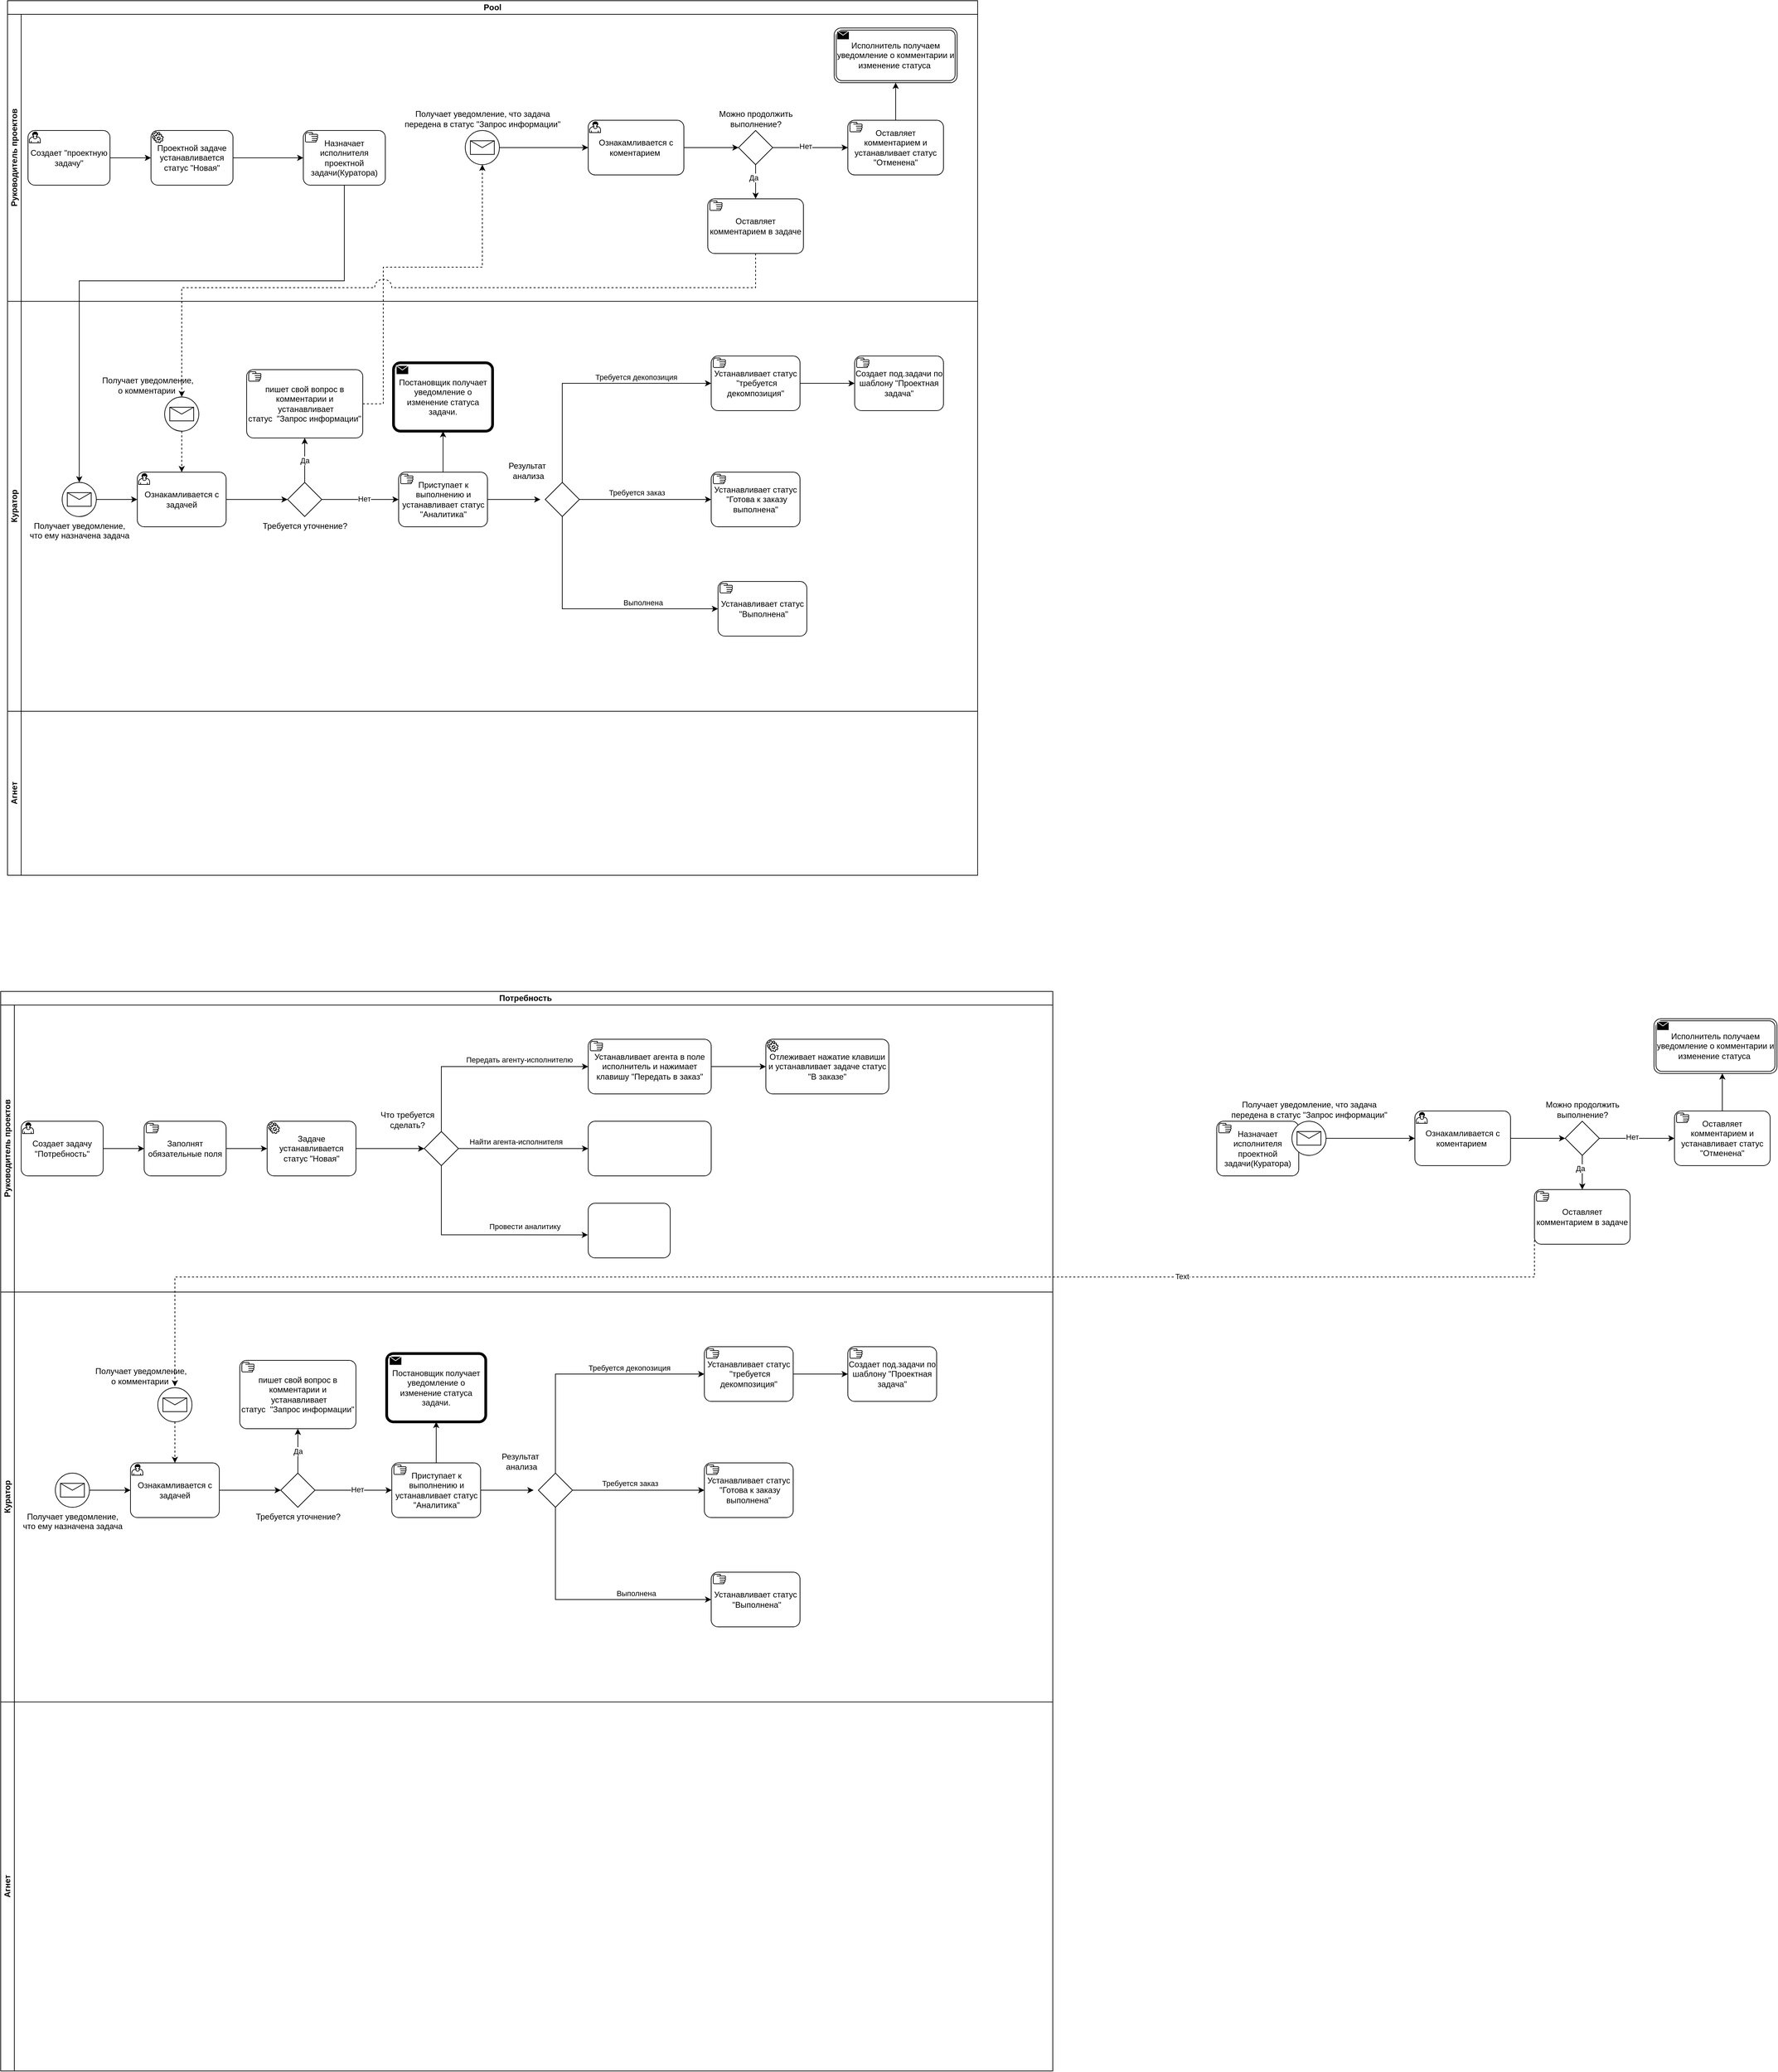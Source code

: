 <mxfile version="22.1.11" type="github">
  <diagram name="Страница — 1" id="Ht7iqdWoheNBvx0QvMiG">
    <mxGraphModel dx="2037" dy="874" grid="1" gridSize="10" guides="1" tooltips="1" connect="1" arrows="1" fold="1" page="1" pageScale="1" pageWidth="827" pageHeight="1169" math="0" shadow="0">
      <root>
        <mxCell id="0" />
        <mxCell id="1" parent="0" />
        <mxCell id="ueoMJOof5Bcx-Jk8zz3H-16" value="Pool" style="swimlane;html=1;childLayout=stackLayout;resizeParent=1;resizeParentMax=0;horizontal=1;startSize=20;horizontalStack=0;whiteSpace=wrap;" parent="1" vertex="1">
          <mxGeometry x="40" y="310" width="1420" height="1280" as="geometry" />
        </mxCell>
        <mxCell id="ueoMJOof5Bcx-Jk8zz3H-17" value="Руководитель проектов" style="swimlane;html=1;startSize=20;horizontal=0;" parent="ueoMJOof5Bcx-Jk8zz3H-16" vertex="1">
          <mxGeometry y="20" width="1420" height="420" as="geometry" />
        </mxCell>
        <mxCell id="ueoMJOof5Bcx-Jk8zz3H-21" value="Создает &quot;проектную задачу&quot;" style="points=[[0.25,0,0],[0.5,0,0],[0.75,0,0],[1,0.25,0],[1,0.5,0],[1,0.75,0],[0.75,1,0],[0.5,1,0],[0.25,1,0],[0,0.75,0],[0,0.5,0],[0,0.25,0]];shape=mxgraph.bpmn.task;whiteSpace=wrap;rectStyle=rounded;size=10;html=1;container=1;expand=0;collapsible=0;taskMarker=user;bpmnShapeType=task;" parent="ueoMJOof5Bcx-Jk8zz3H-17" vertex="1">
          <mxGeometry x="30" y="170" width="120" height="80" as="geometry" />
        </mxCell>
        <mxCell id="ueoMJOof5Bcx-Jk8zz3H-23" value="Проектной задаче устанавливается статус &quot;Новая&quot;" style="points=[[0.25,0,0],[0.5,0,0],[0.75,0,0],[1,0.25,0],[1,0.5,0],[1,0.75,0],[0.75,1,0],[0.5,1,0],[0.25,1,0],[0,0.75,0],[0,0.5,0],[0,0.25,0]];shape=mxgraph.bpmn.task;whiteSpace=wrap;rectStyle=rounded;size=10;html=1;container=1;expand=0;collapsible=0;taskMarker=service;" parent="ueoMJOof5Bcx-Jk8zz3H-17" vertex="1">
          <mxGeometry x="210" y="170" width="120" height="80" as="geometry" />
        </mxCell>
        <mxCell id="ueoMJOof5Bcx-Jk8zz3H-20" value="" style="edgeStyle=orthogonalEdgeStyle;rounded=0;orthogonalLoop=1;jettySize=auto;html=1;" parent="ueoMJOof5Bcx-Jk8zz3H-17" source="ueoMJOof5Bcx-Jk8zz3H-21" target="ueoMJOof5Bcx-Jk8zz3H-23" edge="1">
          <mxGeometry relative="1" as="geometry" />
        </mxCell>
        <mxCell id="ueoMJOof5Bcx-Jk8zz3H-24" value="Назначает исполнителя проектной задачи(Куратора)" style="points=[[0.25,0,0],[0.5,0,0],[0.75,0,0],[1,0.25,0],[1,0.5,0],[1,0.75,0],[0.75,1,0],[0.5,1,0],[0.25,1,0],[0,0.75,0],[0,0.5,0],[0,0.25,0]];shape=mxgraph.bpmn.task;whiteSpace=wrap;rectStyle=rounded;size=10;html=1;container=1;expand=0;collapsible=0;taskMarker=manual;" parent="ueoMJOof5Bcx-Jk8zz3H-17" vertex="1">
          <mxGeometry x="433" y="170" width="120" height="80" as="geometry" />
        </mxCell>
        <mxCell id="ueoMJOof5Bcx-Jk8zz3H-22" value="" style="edgeStyle=orthogonalEdgeStyle;rounded=0;orthogonalLoop=1;jettySize=auto;html=1;" parent="ueoMJOof5Bcx-Jk8zz3H-17" source="ueoMJOof5Bcx-Jk8zz3H-23" target="ueoMJOof5Bcx-Jk8zz3H-24" edge="1">
          <mxGeometry relative="1" as="geometry" />
        </mxCell>
        <mxCell id="ueoMJOof5Bcx-Jk8zz3H-54" value="Получает уведомление, что задача &lt;br&gt;передена в статус &quot;Запрос информации&quot;" style="points=[[0.145,0.145,0],[0.5,0,0],[0.855,0.145,0],[1,0.5,0],[0.855,0.855,0],[0.5,1,0],[0.145,0.855,0],[0,0.5,0]];shape=mxgraph.bpmn.event;html=1;verticalLabelPosition=top;labelBackgroundColor=#ffffff;verticalAlign=bottom;align=center;perimeter=ellipsePerimeter;outlineConnect=0;aspect=fixed;outline=standard;symbol=message;labelPosition=center;" parent="ueoMJOof5Bcx-Jk8zz3H-17" vertex="1">
          <mxGeometry x="670" y="170" width="50" height="50" as="geometry" />
        </mxCell>
        <mxCell id="ueoMJOof5Bcx-Jk8zz3H-60" style="edgeStyle=orthogonalEdgeStyle;rounded=0;orthogonalLoop=1;jettySize=auto;html=1;" parent="ueoMJOof5Bcx-Jk8zz3H-17" source="ueoMJOof5Bcx-Jk8zz3H-57" target="ueoMJOof5Bcx-Jk8zz3H-59" edge="1">
          <mxGeometry relative="1" as="geometry" />
        </mxCell>
        <mxCell id="ueoMJOof5Bcx-Jk8zz3H-57" value="Ознакамливается с коментарием&amp;nbsp;" style="points=[[0.25,0,0],[0.5,0,0],[0.75,0,0],[1,0.25,0],[1,0.5,0],[1,0.75,0],[0.75,1,0],[0.5,1,0],[0.25,1,0],[0,0.75,0],[0,0.5,0],[0,0.25,0]];shape=mxgraph.bpmn.task;whiteSpace=wrap;rectStyle=rounded;size=10;html=1;container=1;expand=0;collapsible=0;taskMarker=user;" parent="ueoMJOof5Bcx-Jk8zz3H-17" vertex="1">
          <mxGeometry x="850" y="155" width="140" height="80" as="geometry" />
        </mxCell>
        <mxCell id="ueoMJOof5Bcx-Jk8zz3H-58" style="edgeStyle=orthogonalEdgeStyle;rounded=0;orthogonalLoop=1;jettySize=auto;html=1;entryX=0;entryY=0.5;entryDx=0;entryDy=0;entryPerimeter=0;" parent="ueoMJOof5Bcx-Jk8zz3H-17" source="ueoMJOof5Bcx-Jk8zz3H-54" target="ueoMJOof5Bcx-Jk8zz3H-57" edge="1">
          <mxGeometry relative="1" as="geometry" />
        </mxCell>
        <mxCell id="ueoMJOof5Bcx-Jk8zz3H-59" value="Можно продолжить&lt;br&gt;выполнение?" style="points=[[0.25,0.25,0],[0.5,0,0],[0.75,0.25,0],[1,0.5,0],[0.75,0.75,0],[0.5,1,0],[0.25,0.75,0],[0,0.5,0]];shape=mxgraph.bpmn.gateway2;html=1;verticalLabelPosition=top;labelBackgroundColor=#ffffff;verticalAlign=bottom;align=center;perimeter=rhombusPerimeter;outlineConnect=0;outline=none;symbol=none;labelPosition=center;" parent="ueoMJOof5Bcx-Jk8zz3H-17" vertex="1">
          <mxGeometry x="1070" y="170" width="50" height="50" as="geometry" />
        </mxCell>
        <mxCell id="ueoMJOof5Bcx-Jk8zz3H-65" value="" style="edgeStyle=orthogonalEdgeStyle;rounded=0;orthogonalLoop=1;jettySize=auto;html=1;" parent="ueoMJOof5Bcx-Jk8zz3H-17" source="ueoMJOof5Bcx-Jk8zz3H-61" target="ueoMJOof5Bcx-Jk8zz3H-64" edge="1">
          <mxGeometry relative="1" as="geometry" />
        </mxCell>
        <mxCell id="ueoMJOof5Bcx-Jk8zz3H-61" value="Оставляет комментарием и устанавливает статус &quot;Отменена&quot;" style="points=[[0.25,0,0],[0.5,0,0],[0.75,0,0],[1,0.25,0],[1,0.5,0],[1,0.75,0],[0.75,1,0],[0.5,1,0],[0.25,1,0],[0,0.75,0],[0,0.5,0],[0,0.25,0]];shape=mxgraph.bpmn.task;whiteSpace=wrap;rectStyle=rounded;size=10;html=1;container=1;expand=0;collapsible=0;taskMarker=manual;" parent="ueoMJOof5Bcx-Jk8zz3H-17" vertex="1">
          <mxGeometry x="1230" y="155" width="140" height="80" as="geometry" />
        </mxCell>
        <mxCell id="ueoMJOof5Bcx-Jk8zz3H-62" style="edgeStyle=orthogonalEdgeStyle;rounded=0;orthogonalLoop=1;jettySize=auto;html=1;entryX=0;entryY=0.5;entryDx=0;entryDy=0;entryPerimeter=0;" parent="ueoMJOof5Bcx-Jk8zz3H-17" source="ueoMJOof5Bcx-Jk8zz3H-59" target="ueoMJOof5Bcx-Jk8zz3H-61" edge="1">
          <mxGeometry relative="1" as="geometry" />
        </mxCell>
        <mxCell id="ueoMJOof5Bcx-Jk8zz3H-63" value="Нет" style="edgeLabel;html=1;align=center;verticalAlign=middle;resizable=0;points=[];" parent="ueoMJOof5Bcx-Jk8zz3H-62" vertex="1" connectable="0">
          <mxGeometry x="-0.133" y="2" relative="1" as="geometry">
            <mxPoint as="offset" />
          </mxGeometry>
        </mxCell>
        <mxCell id="ueoMJOof5Bcx-Jk8zz3H-64" value="Исполнитель получаем уведомление о комментарии и изменение статуса&amp;nbsp;" style="points=[[0.25,0,0],[0.5,0,0],[0.75,0,0],[1,0.25,0],[1,0.5,0],[1,0.75,0],[0.75,1,0],[0.5,1,0],[0.25,1,0],[0,0.75,0],[0,0.5,0],[0,0.25,0]];shape=mxgraph.bpmn.task;whiteSpace=wrap;rectStyle=rounded;size=10;html=1;container=1;expand=0;collapsible=0;taskMarker=send;bpmnShapeType=transaction;" parent="ueoMJOof5Bcx-Jk8zz3H-17" vertex="1">
          <mxGeometry x="1210" y="20" width="180" height="80" as="geometry" />
        </mxCell>
        <mxCell id="ueoMJOof5Bcx-Jk8zz3H-66" value="Оставляет комментарием в задаче" style="points=[[0.25,0,0],[0.5,0,0],[0.75,0,0],[1,0.25,0],[1,0.5,0],[1,0.75,0],[0.75,1,0],[0.5,1,0],[0.25,1,0],[0,0.75,0],[0,0.5,0],[0,0.25,0]];shape=mxgraph.bpmn.task;whiteSpace=wrap;rectStyle=rounded;size=10;html=1;container=1;expand=0;collapsible=0;taskMarker=manual;" parent="ueoMJOof5Bcx-Jk8zz3H-17" vertex="1">
          <mxGeometry x="1025" y="270" width="140" height="80" as="geometry" />
        </mxCell>
        <mxCell id="ueoMJOof5Bcx-Jk8zz3H-67" style="edgeStyle=orthogonalEdgeStyle;rounded=0;orthogonalLoop=1;jettySize=auto;html=1;entryX=0.5;entryY=0;entryDx=0;entryDy=0;entryPerimeter=0;" parent="ueoMJOof5Bcx-Jk8zz3H-17" source="ueoMJOof5Bcx-Jk8zz3H-59" target="ueoMJOof5Bcx-Jk8zz3H-66" edge="1">
          <mxGeometry relative="1" as="geometry" />
        </mxCell>
        <mxCell id="ueoMJOof5Bcx-Jk8zz3H-73" value="Да" style="edgeLabel;html=1;align=center;verticalAlign=middle;resizable=0;points=[];" parent="ueoMJOof5Bcx-Jk8zz3H-67" vertex="1" connectable="0">
          <mxGeometry x="-0.24" y="-3" relative="1" as="geometry">
            <mxPoint as="offset" />
          </mxGeometry>
        </mxCell>
        <mxCell id="ueoMJOof5Bcx-Jk8zz3H-18" value="Куратор" style="swimlane;html=1;startSize=20;horizontal=0;" parent="ueoMJOof5Bcx-Jk8zz3H-16" vertex="1">
          <mxGeometry y="440" width="1420" height="600" as="geometry" />
        </mxCell>
        <mxCell id="ueoMJOof5Bcx-Jk8zz3H-29" value="Ознакамливается с задачей" style="points=[[0.25,0,0],[0.5,0,0],[0.75,0,0],[1,0.25,0],[1,0.5,0],[1,0.75,0],[0.75,1,0],[0.5,1,0],[0.25,1,0],[0,0.75,0],[0,0.5,0],[0,0.25,0]];shape=mxgraph.bpmn.task;whiteSpace=wrap;rectStyle=rounded;size=10;html=1;container=1;expand=0;collapsible=0;taskMarker=user;" parent="ueoMJOof5Bcx-Jk8zz3H-18" vertex="1">
          <mxGeometry x="190" y="250" width="130" height="80" as="geometry" />
        </mxCell>
        <mxCell id="ueoMJOof5Bcx-Jk8zz3H-34" value="Постановщик получает уведомление о изменение статуса задачи." style="points=[[0.25,0,0],[0.5,0,0],[0.75,0,0],[1,0.25,0],[1,0.5,0],[1,0.75,0],[0.75,1,0],[0.5,1,0],[0.25,1,0],[0,0.75,0],[0,0.5,0],[0,0.25,0]];shape=mxgraph.bpmn.task;whiteSpace=wrap;rectStyle=rounded;size=10;html=1;container=1;expand=0;collapsible=0;taskMarker=send;bpmnShapeType=call;" parent="ueoMJOof5Bcx-Jk8zz3H-18" vertex="1">
          <mxGeometry x="565" y="90" width="145" height="100" as="geometry" />
        </mxCell>
        <UserObject label="Требуется уточнение?" tooltip="ыфваф" id="ueoMJOof5Bcx-Jk8zz3H-36">
          <mxCell style="points=[[0.25,0.25,0],[0.5,0,0],[0.75,0.25,0],[1,0.5,0],[0.75,0.75,0],[0.5,1,0],[0.25,0.75,0],[0,0.5,0]];shape=mxgraph.bpmn.gateway2;html=1;verticalLabelPosition=bottom;labelBackgroundColor=#ffffff;verticalAlign=top;align=center;perimeter=rhombusPerimeter;outlineConnect=0;outline=none;symbol=none;noLabel=0;direction=east;shadow=0;backgroundOutline=1;metaEdit=0;editable=1;movable=1;resizable=1;rotatable=1;deletable=1;locked=0;connectable=1;overflow=visible;portConstraint=south;portConstraintRotation=0;labelPosition=center;" parent="ueoMJOof5Bcx-Jk8zz3H-18" vertex="1">
            <mxGeometry x="410" y="265" width="50" height="50" as="geometry" />
          </mxCell>
        </UserObject>
        <mxCell id="ueoMJOof5Bcx-Jk8zz3H-39" value="пишет свой вопрос в комментарии и &amp;nbsp;устанавливает&lt;br&gt;статус &amp;nbsp;&quot;Запрос информации&quot;" style="points=[[0.25,0,0],[0.5,0,0],[0.75,0,0],[1,0.25,0],[1,0.5,0],[1,0.75,0],[0.75,1,0],[0.5,1,0],[0.25,1,0],[0,0.75,0],[0,0.5,0],[0,0.25,0]];shape=mxgraph.bpmn.task;whiteSpace=wrap;rectStyle=rounded;size=10;html=1;container=1;expand=0;collapsible=0;taskMarker=manual;" parent="ueoMJOof5Bcx-Jk8zz3H-18" vertex="1">
          <mxGeometry x="350" y="100" width="170" height="100" as="geometry" />
        </mxCell>
        <mxCell id="ueoMJOof5Bcx-Jk8zz3H-42" value="Да" style="edgeStyle=orthogonalEdgeStyle;rounded=0;orthogonalLoop=1;jettySize=auto;html=1;exitX=0.5;exitY=0;exitDx=0;exitDy=0;exitPerimeter=0;entryX=0.5;entryY=1;entryDx=0;entryDy=0;entryPerimeter=0;" parent="ueoMJOof5Bcx-Jk8zz3H-18" source="ueoMJOof5Bcx-Jk8zz3H-36" target="ueoMJOof5Bcx-Jk8zz3H-39" edge="1">
          <mxGeometry relative="1" as="geometry" />
        </mxCell>
        <mxCell id="7IDKw4JeVB-PweRURtg8-5" style="edgeStyle=orthogonalEdgeStyle;rounded=0;orthogonalLoop=1;jettySize=auto;html=1;exitX=1;exitY=0.5;exitDx=0;exitDy=0;exitPerimeter=0;" parent="ueoMJOof5Bcx-Jk8zz3H-18" source="ueoMJOof5Bcx-Jk8zz3H-44" edge="1">
          <mxGeometry relative="1" as="geometry">
            <mxPoint x="780" y="290" as="targetPoint" />
          </mxGeometry>
        </mxCell>
        <mxCell id="ueoMJOof5Bcx-Jk8zz3H-44" value="Приступает к выполнению и устанавливает статус &quot;Аналитика&quot;" style="points=[[0.25,0,0],[0.5,0,0],[0.75,0,0],[1,0.25,0],[1,0.5,0],[1,0.75,0],[0.75,1,0],[0.5,1,0],[0.25,1,0],[0,0.75,0],[0,0.5,0],[0,0.25,0]];shape=mxgraph.bpmn.task;whiteSpace=wrap;rectStyle=rounded;size=10;html=1;container=1;expand=0;collapsible=0;taskMarker=manual;" parent="ueoMJOof5Bcx-Jk8zz3H-18" vertex="1">
          <mxGeometry x="572.5" y="250" width="130" height="80" as="geometry" />
        </mxCell>
        <mxCell id="ueoMJOof5Bcx-Jk8zz3H-45" style="edgeStyle=orthogonalEdgeStyle;rounded=0;orthogonalLoop=1;jettySize=auto;html=1;exitX=1;exitY=0.5;exitDx=0;exitDy=0;exitPerimeter=0;entryX=0;entryY=0.5;entryDx=0;entryDy=0;entryPerimeter=0;" parent="ueoMJOof5Bcx-Jk8zz3H-18" source="ueoMJOof5Bcx-Jk8zz3H-36" target="ueoMJOof5Bcx-Jk8zz3H-44" edge="1">
          <mxGeometry relative="1" as="geometry" />
        </mxCell>
        <mxCell id="ueoMJOof5Bcx-Jk8zz3H-46" value="Нет" style="edgeLabel;html=1;align=center;verticalAlign=middle;resizable=0;points=[];" parent="ueoMJOof5Bcx-Jk8zz3H-45" vertex="1" connectable="0">
          <mxGeometry x="0.089" y="1" relative="1" as="geometry">
            <mxPoint as="offset" />
          </mxGeometry>
        </mxCell>
        <mxCell id="ueoMJOof5Bcx-Jk8zz3H-50" style="edgeStyle=orthogonalEdgeStyle;rounded=0;orthogonalLoop=1;jettySize=auto;html=1;" parent="ueoMJOof5Bcx-Jk8zz3H-18" source="ueoMJOof5Bcx-Jk8zz3H-47" target="ueoMJOof5Bcx-Jk8zz3H-29" edge="1">
          <mxGeometry relative="1" as="geometry" />
        </mxCell>
        <mxCell id="ueoMJOof5Bcx-Jk8zz3H-47" value="Получает уведомление, &lt;br&gt;что ему назначена задача" style="points=[[0.145,0.145,0],[0.5,0,0],[0.855,0.145,0],[1,0.5,0],[0.855,0.855,0],[0.5,1,0],[0.145,0.855,0],[0,0.5,0]];shape=mxgraph.bpmn.event;html=1;verticalLabelPosition=bottom;labelBackgroundColor=#ffffff;verticalAlign=top;align=center;perimeter=ellipsePerimeter;outlineConnect=0;aspect=fixed;outline=standard;symbol=message;" parent="ueoMJOof5Bcx-Jk8zz3H-18" vertex="1">
          <mxGeometry x="80" y="265" width="50" height="50" as="geometry" />
        </mxCell>
        <mxCell id="ueoMJOof5Bcx-Jk8zz3H-52" style="edgeStyle=orthogonalEdgeStyle;rounded=0;orthogonalLoop=1;jettySize=auto;html=1;exitX=0.5;exitY=0;exitDx=0;exitDy=0;exitPerimeter=0;entryX=0.5;entryY=1;entryDx=0;entryDy=0;entryPerimeter=0;" parent="ueoMJOof5Bcx-Jk8zz3H-18" source="ueoMJOof5Bcx-Jk8zz3H-44" target="ueoMJOof5Bcx-Jk8zz3H-34" edge="1">
          <mxGeometry relative="1" as="geometry" />
        </mxCell>
        <mxCell id="7IDKw4JeVB-PweRURtg8-1" style="edgeStyle=orthogonalEdgeStyle;rounded=0;orthogonalLoop=1;jettySize=auto;html=1;dashed=1;" parent="ueoMJOof5Bcx-Jk8zz3H-18" source="ueoMJOof5Bcx-Jk8zz3H-68" target="ueoMJOof5Bcx-Jk8zz3H-29" edge="1">
          <mxGeometry relative="1" as="geometry" />
        </mxCell>
        <mxCell id="ueoMJOof5Bcx-Jk8zz3H-68" value="Получает уведомление, &lt;br&gt;о комментарии&amp;nbsp;" style="points=[[0.145,0.145,0],[0.5,0,0],[0.855,0.145,0],[1,0.5,0],[0.855,0.855,0],[0.5,1,0],[0.145,0.855,0],[0,0.5,0]];shape=mxgraph.bpmn.event;html=1;verticalLabelPosition=top;labelBackgroundColor=#ffffff;verticalAlign=bottom;align=center;perimeter=ellipsePerimeter;outlineConnect=0;aspect=fixed;outline=standard;symbol=message;labelPosition=left;" parent="ueoMJOof5Bcx-Jk8zz3H-18" vertex="1">
          <mxGeometry x="230" y="140" width="50" height="50" as="geometry" />
        </mxCell>
        <mxCell id="7IDKw4JeVB-PweRURtg8-4" style="edgeStyle=orthogonalEdgeStyle;rounded=0;orthogonalLoop=1;jettySize=auto;html=1;exitX=1;exitY=0.5;exitDx=0;exitDy=0;exitPerimeter=0;entryX=0;entryY=0.5;entryDx=0;entryDy=0;entryPerimeter=0;" parent="ueoMJOof5Bcx-Jk8zz3H-18" source="ueoMJOof5Bcx-Jk8zz3H-29" target="ueoMJOof5Bcx-Jk8zz3H-36" edge="1">
          <mxGeometry relative="1" as="geometry" />
        </mxCell>
        <mxCell id="7IDKw4JeVB-PweRURtg8-16" value="Выполнена" style="edgeStyle=orthogonalEdgeStyle;rounded=0;orthogonalLoop=1;jettySize=auto;html=1;labelPosition=center;verticalLabelPosition=top;align=center;verticalAlign=bottom;" parent="ueoMJOof5Bcx-Jk8zz3H-18" source="7IDKw4JeVB-PweRURtg8-7" target="7IDKw4JeVB-PweRURtg8-15" edge="1">
          <mxGeometry x="0.394" relative="1" as="geometry">
            <mxPoint as="offset" />
          </mxGeometry>
        </mxCell>
        <UserObject label="Результат&amp;nbsp;&lt;br&gt;анализа" tooltip="ыфваф" id="7IDKw4JeVB-PweRURtg8-7">
          <mxCell style="points=[[0.25,0.25,0],[0.5,0,0],[0.75,0.25,0],[1,0.5,0],[0.75,0.75,0],[0.5,1,0],[0.25,0.75,0],[0,0.5,0]];shape=mxgraph.bpmn.gateway2;html=1;verticalLabelPosition=top;labelBackgroundColor=#ffffff;verticalAlign=bottom;align=center;perimeter=rhombusPerimeter;outlineConnect=0;outline=none;symbol=none;noLabel=0;direction=east;shadow=0;backgroundOutline=1;metaEdit=0;editable=1;movable=1;resizable=1;rotatable=1;deletable=1;locked=0;connectable=1;overflow=visible;portConstraint=south;portConstraintRotation=0;labelPosition=left;" parent="ueoMJOof5Bcx-Jk8zz3H-18" vertex="1">
            <mxGeometry x="787" y="265" width="50" height="50" as="geometry" />
          </mxCell>
        </UserObject>
        <mxCell id="7IDKw4JeVB-PweRURtg8-18" value="" style="edgeStyle=orthogonalEdgeStyle;rounded=0;orthogonalLoop=1;jettySize=auto;html=1;" parent="ueoMJOof5Bcx-Jk8zz3H-18" source="7IDKw4JeVB-PweRURtg8-8" target="7IDKw4JeVB-PweRURtg8-17" edge="1">
          <mxGeometry relative="1" as="geometry" />
        </mxCell>
        <mxCell id="7IDKw4JeVB-PweRURtg8-8" value="Устанавливает статус &amp;nbsp;&quot;требуется декомпозиция&quot;" style="points=[[0.25,0,0],[0.5,0,0],[0.75,0,0],[1,0.25,0],[1,0.5,0],[1,0.75,0],[0.75,1,0],[0.5,1,0],[0.25,1,0],[0,0.75,0],[0,0.5,0],[0,0.25,0]];shape=mxgraph.bpmn.task;whiteSpace=wrap;rectStyle=rounded;size=10;html=1;container=1;expand=0;collapsible=0;taskMarker=manual;" parent="ueoMJOof5Bcx-Jk8zz3H-18" vertex="1">
          <mxGeometry x="1030" y="80" width="130" height="80" as="geometry" />
        </mxCell>
        <mxCell id="7IDKw4JeVB-PweRURtg8-10" style="edgeStyle=orthogonalEdgeStyle;rounded=0;orthogonalLoop=1;jettySize=auto;html=1;exitX=0.5;exitY=0;exitDx=0;exitDy=0;exitPerimeter=0;entryX=0;entryY=0.5;entryDx=0;entryDy=0;entryPerimeter=0;" parent="ueoMJOof5Bcx-Jk8zz3H-18" source="7IDKw4JeVB-PweRURtg8-7" target="7IDKw4JeVB-PweRURtg8-8" edge="1">
          <mxGeometry relative="1" as="geometry" />
        </mxCell>
        <mxCell id="7IDKw4JeVB-PweRURtg8-11" value="Требуется декопозиция" style="edgeLabel;html=1;align=center;verticalAlign=middle;resizable=0;points=[];" parent="7IDKw4JeVB-PweRURtg8-10" vertex="1" connectable="0">
          <mxGeometry x="-0.368" y="-1" relative="1" as="geometry">
            <mxPoint x="107" y="-40" as="offset" />
          </mxGeometry>
        </mxCell>
        <mxCell id="7IDKw4JeVB-PweRURtg8-12" value="Устанавливает статус &amp;nbsp;&quot;Готова к заказу выполнена&quot;" style="points=[[0.25,0,0],[0.5,0,0],[0.75,0,0],[1,0.25,0],[1,0.5,0],[1,0.75,0],[0.75,1,0],[0.5,1,0],[0.25,1,0],[0,0.75,0],[0,0.5,0],[0,0.25,0]];shape=mxgraph.bpmn.task;whiteSpace=wrap;rectStyle=rounded;size=10;html=1;container=1;expand=0;collapsible=0;taskMarker=manual;" parent="ueoMJOof5Bcx-Jk8zz3H-18" vertex="1">
          <mxGeometry x="1030" y="250" width="130" height="80" as="geometry" />
        </mxCell>
        <mxCell id="7IDKw4JeVB-PweRURtg8-13" style="edgeStyle=orthogonalEdgeStyle;rounded=0;orthogonalLoop=1;jettySize=auto;html=1;exitX=1;exitY=0.5;exitDx=0;exitDy=0;exitPerimeter=0;entryX=0;entryY=0.5;entryDx=0;entryDy=0;entryPerimeter=0;labelPosition=center;verticalLabelPosition=top;align=center;verticalAlign=bottom;" parent="ueoMJOof5Bcx-Jk8zz3H-18" source="7IDKw4JeVB-PweRURtg8-7" target="7IDKw4JeVB-PweRURtg8-12" edge="1">
          <mxGeometry relative="1" as="geometry" />
        </mxCell>
        <mxCell id="7IDKw4JeVB-PweRURtg8-14" value="Требуется заказ" style="edgeLabel;html=1;align=center;verticalAlign=middle;resizable=0;points=[];" parent="7IDKw4JeVB-PweRURtg8-13" vertex="1" connectable="0">
          <mxGeometry x="0.174" y="4" relative="1" as="geometry">
            <mxPoint x="-30" y="-6" as="offset" />
          </mxGeometry>
        </mxCell>
        <mxCell id="7IDKw4JeVB-PweRURtg8-15" value="Устанавливает статус &amp;nbsp;&quot;Выполнена&quot;" style="points=[[0.25,0,0],[0.5,0,0],[0.75,0,0],[1,0.25,0],[1,0.5,0],[1,0.75,0],[0.75,1,0],[0.5,1,0],[0.25,1,0],[0,0.75,0],[0,0.5,0],[0,0.25,0]];shape=mxgraph.bpmn.task;whiteSpace=wrap;rectStyle=rounded;size=10;html=1;container=1;expand=0;collapsible=0;taskMarker=manual;" parent="ueoMJOof5Bcx-Jk8zz3H-18" vertex="1">
          <mxGeometry x="1040" y="410" width="130" height="80" as="geometry" />
        </mxCell>
        <mxCell id="7IDKw4JeVB-PweRURtg8-17" value="Создает под.задачи по шаблону &quot;Проектная задача&quot;" style="points=[[0.25,0,0],[0.5,0,0],[0.75,0,0],[1,0.25,0],[1,0.5,0],[1,0.75,0],[0.75,1,0],[0.5,1,0],[0.25,1,0],[0,0.75,0],[0,0.5,0],[0,0.25,0]];shape=mxgraph.bpmn.task;whiteSpace=wrap;rectStyle=rounded;size=10;html=1;container=1;expand=0;collapsible=0;taskMarker=manual;" parent="ueoMJOof5Bcx-Jk8zz3H-18" vertex="1">
          <mxGeometry x="1240" y="80" width="130" height="80" as="geometry" />
        </mxCell>
        <mxCell id="ueoMJOof5Bcx-Jk8zz3H-19" value="Агнет" style="swimlane;html=1;startSize=20;horizontal=0;" parent="ueoMJOof5Bcx-Jk8zz3H-16" vertex="1">
          <mxGeometry y="1040" width="1420" height="240" as="geometry" />
        </mxCell>
        <mxCell id="ueoMJOof5Bcx-Jk8zz3H-49" value="" style="edgeStyle=orthogonalEdgeStyle;rounded=0;orthogonalLoop=1;jettySize=auto;html=1;exitX=0.5;exitY=1;exitDx=0;exitDy=0;exitPerimeter=0;entryX=0.5;entryY=0;entryDx=0;entryDy=0;entryPerimeter=0;" parent="ueoMJOof5Bcx-Jk8zz3H-16" source="ueoMJOof5Bcx-Jk8zz3H-24" target="ueoMJOof5Bcx-Jk8zz3H-47" edge="1">
          <mxGeometry x="0.001" relative="1" as="geometry">
            <Array as="points">
              <mxPoint x="493" y="410" />
              <mxPoint x="105" y="410" />
            </Array>
            <mxPoint as="offset" />
          </mxGeometry>
        </mxCell>
        <mxCell id="ueoMJOof5Bcx-Jk8zz3H-56" style="edgeStyle=orthogonalEdgeStyle;rounded=0;orthogonalLoop=1;jettySize=auto;html=1;dashed=1;" parent="ueoMJOof5Bcx-Jk8zz3H-16" source="ueoMJOof5Bcx-Jk8zz3H-39" target="ueoMJOof5Bcx-Jk8zz3H-54" edge="1">
          <mxGeometry relative="1" as="geometry">
            <Array as="points">
              <mxPoint x="550" y="590" />
              <mxPoint x="550" y="390" />
              <mxPoint x="695" y="390" />
            </Array>
          </mxGeometry>
        </mxCell>
        <mxCell id="ueoMJOof5Bcx-Jk8zz3H-72" style="edgeStyle=orthogonalEdgeStyle;rounded=0;orthogonalLoop=1;jettySize=auto;html=1;dashed=1;entryX=0.5;entryY=0;entryDx=0;entryDy=0;entryPerimeter=0;strokeColor=default;jumpStyle=arc;jumpSize=25;" parent="ueoMJOof5Bcx-Jk8zz3H-16" source="ueoMJOof5Bcx-Jk8zz3H-66" target="ueoMJOof5Bcx-Jk8zz3H-68" edge="1">
          <mxGeometry relative="1" as="geometry">
            <Array as="points">
              <mxPoint x="1095" y="420" />
              <mxPoint x="255" y="420" />
            </Array>
          </mxGeometry>
        </mxCell>
        <mxCell id="AAGsX3iDof7IOjWY8e9R-1" value="Потребность&amp;nbsp;" style="swimlane;html=1;childLayout=stackLayout;resizeParent=1;resizeParentMax=0;horizontal=1;startSize=20;horizontalStack=0;whiteSpace=wrap;" vertex="1" parent="1">
          <mxGeometry x="30" y="1760" width="1540" height="1580" as="geometry" />
        </mxCell>
        <mxCell id="AAGsX3iDof7IOjWY8e9R-2" value="Руководитель проектов" style="swimlane;html=1;startSize=20;horizontal=0;" vertex="1" parent="AAGsX3iDof7IOjWY8e9R-1">
          <mxGeometry y="20" width="1540" height="420" as="geometry" />
        </mxCell>
        <mxCell id="AAGsX3iDof7IOjWY8e9R-3" value="Создает задачу &quot;Потребность&quot;" style="points=[[0.25,0,0],[0.5,0,0],[0.75,0,0],[1,0.25,0],[1,0.5,0],[1,0.75,0],[0.75,1,0],[0.5,1,0],[0.25,1,0],[0,0.75,0],[0,0.5,0],[0,0.25,0]];shape=mxgraph.bpmn.task;whiteSpace=wrap;rectStyle=rounded;size=10;html=1;container=1;expand=0;collapsible=0;taskMarker=user;bpmnShapeType=task;" vertex="1" parent="AAGsX3iDof7IOjWY8e9R-2">
          <mxGeometry x="30" y="170" width="120" height="80" as="geometry" />
        </mxCell>
        <mxCell id="AAGsX3iDof7IOjWY8e9R-4" value="Задаче устанавливается статус &quot;Новая&quot;" style="points=[[0.25,0,0],[0.5,0,0],[0.75,0,0],[1,0.25,0],[1,0.5,0],[1,0.75,0],[0.75,1,0],[0.5,1,0],[0.25,1,0],[0,0.75,0],[0,0.5,0],[0,0.25,0]];shape=mxgraph.bpmn.task;whiteSpace=wrap;rectStyle=rounded;size=10;html=1;container=1;expand=0;collapsible=0;taskMarker=service;" vertex="1" parent="AAGsX3iDof7IOjWY8e9R-2">
          <mxGeometry x="390" y="170" width="130" height="80" as="geometry" />
        </mxCell>
        <mxCell id="AAGsX3iDof7IOjWY8e9R-6" value="Назначает исполнителя проектной задачи(Куратора)" style="points=[[0.25,0,0],[0.5,0,0],[0.75,0,0],[1,0.25,0],[1,0.5,0],[1,0.75,0],[0.75,1,0],[0.5,1,0],[0.25,1,0],[0,0.75,0],[0,0.5,0],[0,0.25,0]];shape=mxgraph.bpmn.task;whiteSpace=wrap;rectStyle=rounded;size=10;html=1;container=1;expand=0;collapsible=0;taskMarker=manual;" vertex="1" parent="AAGsX3iDof7IOjWY8e9R-2">
          <mxGeometry x="1780" y="170" width="120" height="80" as="geometry" />
        </mxCell>
        <mxCell id="AAGsX3iDof7IOjWY8e9R-8" value="Получает уведомление, что задача &lt;br&gt;передена в статус &quot;Запрос информации&quot;" style="points=[[0.145,0.145,0],[0.5,0,0],[0.855,0.145,0],[1,0.5,0],[0.855,0.855,0],[0.5,1,0],[0.145,0.855,0],[0,0.5,0]];shape=mxgraph.bpmn.event;html=1;verticalLabelPosition=top;labelBackgroundColor=#ffffff;verticalAlign=bottom;align=center;perimeter=ellipsePerimeter;outlineConnect=0;aspect=fixed;outline=standard;symbol=message;labelPosition=center;" vertex="1" parent="AAGsX3iDof7IOjWY8e9R-2">
          <mxGeometry x="1890" y="170" width="50" height="50" as="geometry" />
        </mxCell>
        <mxCell id="AAGsX3iDof7IOjWY8e9R-9" style="edgeStyle=orthogonalEdgeStyle;rounded=0;orthogonalLoop=1;jettySize=auto;html=1;" edge="1" parent="AAGsX3iDof7IOjWY8e9R-2" source="AAGsX3iDof7IOjWY8e9R-10" target="AAGsX3iDof7IOjWY8e9R-12">
          <mxGeometry relative="1" as="geometry" />
        </mxCell>
        <mxCell id="AAGsX3iDof7IOjWY8e9R-10" value="Ознакамливается с коментарием&amp;nbsp;" style="points=[[0.25,0,0],[0.5,0,0],[0.75,0,0],[1,0.25,0],[1,0.5,0],[1,0.75,0],[0.75,1,0],[0.5,1,0],[0.25,1,0],[0,0.75,0],[0,0.5,0],[0,0.25,0]];shape=mxgraph.bpmn.task;whiteSpace=wrap;rectStyle=rounded;size=10;html=1;container=1;expand=0;collapsible=0;taskMarker=user;" vertex="1" parent="AAGsX3iDof7IOjWY8e9R-2">
          <mxGeometry x="2070" y="155" width="140" height="80" as="geometry" />
        </mxCell>
        <mxCell id="AAGsX3iDof7IOjWY8e9R-11" style="edgeStyle=orthogonalEdgeStyle;rounded=0;orthogonalLoop=1;jettySize=auto;html=1;entryX=0;entryY=0.5;entryDx=0;entryDy=0;entryPerimeter=0;" edge="1" parent="AAGsX3iDof7IOjWY8e9R-2" source="AAGsX3iDof7IOjWY8e9R-8" target="AAGsX3iDof7IOjWY8e9R-10">
          <mxGeometry relative="1" as="geometry" />
        </mxCell>
        <mxCell id="AAGsX3iDof7IOjWY8e9R-12" value="Можно продолжить&lt;br&gt;выполнение?" style="points=[[0.25,0.25,0],[0.5,0,0],[0.75,0.25,0],[1,0.5,0],[0.75,0.75,0],[0.5,1,0],[0.25,0.75,0],[0,0.5,0]];shape=mxgraph.bpmn.gateway2;html=1;verticalLabelPosition=top;labelBackgroundColor=#ffffff;verticalAlign=bottom;align=center;perimeter=rhombusPerimeter;outlineConnect=0;outline=none;symbol=none;labelPosition=center;" vertex="1" parent="AAGsX3iDof7IOjWY8e9R-2">
          <mxGeometry x="2290" y="170" width="50" height="50" as="geometry" />
        </mxCell>
        <mxCell id="AAGsX3iDof7IOjWY8e9R-13" value="" style="edgeStyle=orthogonalEdgeStyle;rounded=0;orthogonalLoop=1;jettySize=auto;html=1;" edge="1" parent="AAGsX3iDof7IOjWY8e9R-2">
          <mxGeometry relative="1" as="geometry">
            <mxPoint x="2520" y="155" as="sourcePoint" />
            <mxPoint x="2520" y="100" as="targetPoint" />
          </mxGeometry>
        </mxCell>
        <mxCell id="AAGsX3iDof7IOjWY8e9R-15" style="edgeStyle=orthogonalEdgeStyle;rounded=0;orthogonalLoop=1;jettySize=auto;html=1;entryX=0;entryY=0.5;entryDx=0;entryDy=0;entryPerimeter=0;" edge="1" parent="AAGsX3iDof7IOjWY8e9R-2" source="AAGsX3iDof7IOjWY8e9R-12">
          <mxGeometry relative="1" as="geometry">
            <mxPoint x="2450" y="195.0" as="targetPoint" />
          </mxGeometry>
        </mxCell>
        <mxCell id="AAGsX3iDof7IOjWY8e9R-16" value="Нет" style="edgeLabel;html=1;align=center;verticalAlign=middle;resizable=0;points=[];" vertex="1" connectable="0" parent="AAGsX3iDof7IOjWY8e9R-15">
          <mxGeometry x="-0.133" y="2" relative="1" as="geometry">
            <mxPoint as="offset" />
          </mxGeometry>
        </mxCell>
        <mxCell id="AAGsX3iDof7IOjWY8e9R-18" value="Оставляет комментарием в задаче" style="points=[[0.25,0,0],[0.5,0,0],[0.75,0,0],[1,0.25,0],[1,0.5,0],[1,0.75,0],[0.75,1,0],[0.5,1,0],[0.25,1,0],[0,0.75,0],[0,0.5,0],[0,0.25,0]];shape=mxgraph.bpmn.task;whiteSpace=wrap;rectStyle=rounded;size=10;html=1;container=1;expand=0;collapsible=0;taskMarker=manual;" vertex="1" parent="AAGsX3iDof7IOjWY8e9R-2">
          <mxGeometry x="2245" y="270" width="140" height="80" as="geometry" />
        </mxCell>
        <mxCell id="AAGsX3iDof7IOjWY8e9R-19" style="edgeStyle=orthogonalEdgeStyle;rounded=0;orthogonalLoop=1;jettySize=auto;html=1;entryX=0.5;entryY=0;entryDx=0;entryDy=0;entryPerimeter=0;" edge="1" parent="AAGsX3iDof7IOjWY8e9R-2" source="AAGsX3iDof7IOjWY8e9R-12" target="AAGsX3iDof7IOjWY8e9R-18">
          <mxGeometry relative="1" as="geometry" />
        </mxCell>
        <mxCell id="AAGsX3iDof7IOjWY8e9R-20" value="Да" style="edgeLabel;html=1;align=center;verticalAlign=middle;resizable=0;points=[];" vertex="1" connectable="0" parent="AAGsX3iDof7IOjWY8e9R-19">
          <mxGeometry x="-0.24" y="-3" relative="1" as="geometry">
            <mxPoint as="offset" />
          </mxGeometry>
        </mxCell>
        <mxCell id="AAGsX3iDof7IOjWY8e9R-52" value="Заполнят обязательные поля" style="points=[[0.25,0,0],[0.5,0,0],[0.75,0,0],[1,0.25,0],[1,0.5,0],[1,0.75,0],[0.75,1,0],[0.5,1,0],[0.25,1,0],[0,0.75,0],[0,0.5,0],[0,0.25,0]];shape=mxgraph.bpmn.task;whiteSpace=wrap;rectStyle=rounded;size=10;html=1;container=1;expand=0;collapsible=0;taskMarker=manual;bpmnShapeType=task;" vertex="1" parent="AAGsX3iDof7IOjWY8e9R-2">
          <mxGeometry x="210" y="170" width="120" height="80" as="geometry" />
        </mxCell>
        <mxCell id="AAGsX3iDof7IOjWY8e9R-53" style="edgeStyle=orthogonalEdgeStyle;rounded=0;orthogonalLoop=1;jettySize=auto;html=1;exitX=1;exitY=0.5;exitDx=0;exitDy=0;exitPerimeter=0;entryX=0;entryY=0.5;entryDx=0;entryDy=0;entryPerimeter=0;" edge="1" parent="AAGsX3iDof7IOjWY8e9R-2" source="AAGsX3iDof7IOjWY8e9R-3" target="AAGsX3iDof7IOjWY8e9R-52">
          <mxGeometry relative="1" as="geometry" />
        </mxCell>
        <mxCell id="AAGsX3iDof7IOjWY8e9R-54" style="edgeStyle=orthogonalEdgeStyle;rounded=0;orthogonalLoop=1;jettySize=auto;html=1;exitX=1;exitY=0.5;exitDx=0;exitDy=0;exitPerimeter=0;entryX=0;entryY=0.5;entryDx=0;entryDy=0;entryPerimeter=0;" edge="1" parent="AAGsX3iDof7IOjWY8e9R-2" source="AAGsX3iDof7IOjWY8e9R-52" target="AAGsX3iDof7IOjWY8e9R-4">
          <mxGeometry relative="1" as="geometry" />
        </mxCell>
        <mxCell id="AAGsX3iDof7IOjWY8e9R-70" value="Что требуется &lt;br&gt;сделать?" style="points=[[0.25,0.25,0],[0.5,0,0],[0.75,0.25,0],[1,0.5,0],[0.75,0.75,0],[0.5,1,0],[0.25,0.75,0],[0,0.5,0]];shape=mxgraph.bpmn.gateway2;html=1;verticalLabelPosition=top;labelBackgroundColor=#ffffff;verticalAlign=bottom;align=center;perimeter=rhombusPerimeter;outlineConnect=0;outline=none;symbol=none;labelPosition=left;" vertex="1" parent="AAGsX3iDof7IOjWY8e9R-2">
          <mxGeometry x="620" y="185" width="50" height="50" as="geometry" />
        </mxCell>
        <mxCell id="AAGsX3iDof7IOjWY8e9R-71" style="edgeStyle=orthogonalEdgeStyle;rounded=0;orthogonalLoop=1;jettySize=auto;html=1;entryX=0;entryY=0.5;entryDx=0;entryDy=0;entryPerimeter=0;" edge="1" parent="AAGsX3iDof7IOjWY8e9R-2" source="AAGsX3iDof7IOjWY8e9R-4" target="AAGsX3iDof7IOjWY8e9R-70">
          <mxGeometry relative="1" as="geometry" />
        </mxCell>
        <mxCell id="AAGsX3iDof7IOjWY8e9R-72" value="" style="points=[[0.25,0,0],[0.5,0,0],[0.75,0,0],[1,0.25,0],[1,0.5,0],[1,0.75,0],[0.75,1,0],[0.5,1,0],[0.25,1,0],[0,0.75,0],[0,0.5,0],[0,0.25,0]];shape=mxgraph.bpmn.task;whiteSpace=wrap;rectStyle=rounded;size=10;html=1;container=1;expand=0;collapsible=0;taskMarker=abstract;" vertex="1" parent="AAGsX3iDof7IOjWY8e9R-2">
          <mxGeometry x="860" y="290" width="120" height="80" as="geometry" />
        </mxCell>
        <mxCell id="AAGsX3iDof7IOjWY8e9R-73" style="edgeStyle=orthogonalEdgeStyle;rounded=0;orthogonalLoop=1;jettySize=auto;html=1;exitX=0.5;exitY=1;exitDx=0;exitDy=0;exitPerimeter=0;entryX=-0.004;entryY=0.579;entryDx=0;entryDy=0;entryPerimeter=0;" edge="1" parent="AAGsX3iDof7IOjWY8e9R-2" source="AAGsX3iDof7IOjWY8e9R-70" target="AAGsX3iDof7IOjWY8e9R-72">
          <mxGeometry relative="1" as="geometry">
            <mxPoint x="790" y="340" as="targetPoint" />
          </mxGeometry>
        </mxCell>
        <mxCell id="AAGsX3iDof7IOjWY8e9R-74" value="Провести аналитику" style="edgeLabel;html=1;align=center;verticalAlign=bottom;resizable=0;points=[];labelPosition=center;verticalLabelPosition=top;" vertex="1" connectable="0" parent="AAGsX3iDof7IOjWY8e9R-73">
          <mxGeometry x="0.38" y="-3" relative="1" as="geometry">
            <mxPoint x="5" y="-7" as="offset" />
          </mxGeometry>
        </mxCell>
        <mxCell id="AAGsX3iDof7IOjWY8e9R-75" value="" style="points=[[0.25,0,0],[0.5,0,0],[0.75,0,0],[1,0.25,0],[1,0.5,0],[1,0.75,0],[0.75,1,0],[0.5,1,0],[0.25,1,0],[0,0.75,0],[0,0.5,0],[0,0.25,0]];shape=mxgraph.bpmn.task;whiteSpace=wrap;rectStyle=rounded;size=10;html=1;container=1;expand=0;collapsible=0;taskMarker=abstract;" vertex="1" parent="AAGsX3iDof7IOjWY8e9R-2">
          <mxGeometry x="860" y="170" width="180" height="80" as="geometry" />
        </mxCell>
        <mxCell id="AAGsX3iDof7IOjWY8e9R-76" style="edgeStyle=orthogonalEdgeStyle;rounded=0;orthogonalLoop=1;jettySize=auto;html=1;entryX=0;entryY=0.5;entryDx=0;entryDy=0;entryPerimeter=0;" edge="1" parent="AAGsX3iDof7IOjWY8e9R-2" source="AAGsX3iDof7IOjWY8e9R-70" target="AAGsX3iDof7IOjWY8e9R-75">
          <mxGeometry relative="1" as="geometry" />
        </mxCell>
        <mxCell id="AAGsX3iDof7IOjWY8e9R-77" value="Найти агента-исполнителя" style="edgeLabel;html=1;align=center;verticalAlign=middle;resizable=0;points=[];" vertex="1" connectable="0" parent="AAGsX3iDof7IOjWY8e9R-76">
          <mxGeometry x="-0.09" y="5" relative="1" as="geometry">
            <mxPoint x="-3" y="-5" as="offset" />
          </mxGeometry>
        </mxCell>
        <mxCell id="AAGsX3iDof7IOjWY8e9R-83" value="" style="edgeStyle=orthogonalEdgeStyle;rounded=0;orthogonalLoop=1;jettySize=auto;html=1;" edge="1" parent="AAGsX3iDof7IOjWY8e9R-2" source="AAGsX3iDof7IOjWY8e9R-78" target="AAGsX3iDof7IOjWY8e9R-82">
          <mxGeometry relative="1" as="geometry" />
        </mxCell>
        <mxCell id="AAGsX3iDof7IOjWY8e9R-78" value="Устанавливает агента в поле исполнитель и нажимает клавишу &quot;Передать в заказ&quot;" style="points=[[0.25,0,0],[0.5,0,0],[0.75,0,0],[1,0.25,0],[1,0.5,0],[1,0.75,0],[0.75,1,0],[0.5,1,0],[0.25,1,0],[0,0.75,0],[0,0.5,0],[0,0.25,0]];shape=mxgraph.bpmn.task;whiteSpace=wrap;rectStyle=rounded;size=10;html=1;container=1;expand=0;collapsible=0;taskMarker=manual;" vertex="1" parent="AAGsX3iDof7IOjWY8e9R-2">
          <mxGeometry x="860" y="50" width="180" height="80" as="geometry" />
        </mxCell>
        <mxCell id="AAGsX3iDof7IOjWY8e9R-79" style="edgeStyle=orthogonalEdgeStyle;rounded=0;orthogonalLoop=1;jettySize=auto;html=1;entryX=0;entryY=0.5;entryDx=0;entryDy=0;entryPerimeter=0;exitX=0.5;exitY=0;exitDx=0;exitDy=0;exitPerimeter=0;" edge="1" parent="AAGsX3iDof7IOjWY8e9R-2" source="AAGsX3iDof7IOjWY8e9R-70" target="AAGsX3iDof7IOjWY8e9R-78">
          <mxGeometry relative="1" as="geometry" />
        </mxCell>
        <mxCell id="AAGsX3iDof7IOjWY8e9R-80" value="Передать агенту-исполнителю" style="edgeLabel;html=1;align=center;verticalAlign=middle;resizable=0;points=[];" vertex="1" connectable="0" parent="AAGsX3iDof7IOjWY8e9R-79">
          <mxGeometry x="0.142" y="1" relative="1" as="geometry">
            <mxPoint x="32" y="-9" as="offset" />
          </mxGeometry>
        </mxCell>
        <mxCell id="AAGsX3iDof7IOjWY8e9R-82" value="Отлеживает нажатие клавиши и устанавливает задаче статус &quot;В заказе&quot;" style="points=[[0.25,0,0],[0.5,0,0],[0.75,0,0],[1,0.25,0],[1,0.5,0],[1,0.75,0],[0.75,1,0],[0.5,1,0],[0.25,1,0],[0,0.75,0],[0,0.5,0],[0,0.25,0]];shape=mxgraph.bpmn.task;whiteSpace=wrap;rectStyle=rounded;size=10;html=1;container=1;expand=0;collapsible=0;taskMarker=service;" vertex="1" parent="AAGsX3iDof7IOjWY8e9R-2">
          <mxGeometry x="1120" y="50" width="180" height="80" as="geometry" />
        </mxCell>
        <mxCell id="AAGsX3iDof7IOjWY8e9R-21" value="Куратор" style="swimlane;html=1;startSize=20;horizontal=0;" vertex="1" parent="AAGsX3iDof7IOjWY8e9R-1">
          <mxGeometry y="440" width="1540" height="600" as="geometry" />
        </mxCell>
        <mxCell id="AAGsX3iDof7IOjWY8e9R-22" value="Ознакамливается с задачей" style="points=[[0.25,0,0],[0.5,0,0],[0.75,0,0],[1,0.25,0],[1,0.5,0],[1,0.75,0],[0.75,1,0],[0.5,1,0],[0.25,1,0],[0,0.75,0],[0,0.5,0],[0,0.25,0]];shape=mxgraph.bpmn.task;whiteSpace=wrap;rectStyle=rounded;size=10;html=1;container=1;expand=0;collapsible=0;taskMarker=user;" vertex="1" parent="AAGsX3iDof7IOjWY8e9R-21">
          <mxGeometry x="190" y="250" width="130" height="80" as="geometry" />
        </mxCell>
        <mxCell id="AAGsX3iDof7IOjWY8e9R-23" value="Постановщик получает уведомление о изменение статуса задачи." style="points=[[0.25,0,0],[0.5,0,0],[0.75,0,0],[1,0.25,0],[1,0.5,0],[1,0.75,0],[0.75,1,0],[0.5,1,0],[0.25,1,0],[0,0.75,0],[0,0.5,0],[0,0.25,0]];shape=mxgraph.bpmn.task;whiteSpace=wrap;rectStyle=rounded;size=10;html=1;container=1;expand=0;collapsible=0;taskMarker=send;bpmnShapeType=call;" vertex="1" parent="AAGsX3iDof7IOjWY8e9R-21">
          <mxGeometry x="565" y="90" width="145" height="100" as="geometry" />
        </mxCell>
        <UserObject label="Требуется уточнение?" tooltip="ыфваф" id="AAGsX3iDof7IOjWY8e9R-24">
          <mxCell style="points=[[0.25,0.25,0],[0.5,0,0],[0.75,0.25,0],[1,0.5,0],[0.75,0.75,0],[0.5,1,0],[0.25,0.75,0],[0,0.5,0]];shape=mxgraph.bpmn.gateway2;html=1;verticalLabelPosition=bottom;labelBackgroundColor=#ffffff;verticalAlign=top;align=center;perimeter=rhombusPerimeter;outlineConnect=0;outline=none;symbol=none;noLabel=0;direction=east;shadow=0;backgroundOutline=1;metaEdit=0;editable=1;movable=1;resizable=1;rotatable=1;deletable=1;locked=0;connectable=1;overflow=visible;portConstraint=south;portConstraintRotation=0;labelPosition=center;" vertex="1" parent="AAGsX3iDof7IOjWY8e9R-21">
            <mxGeometry x="410" y="265" width="50" height="50" as="geometry" />
          </mxCell>
        </UserObject>
        <mxCell id="AAGsX3iDof7IOjWY8e9R-25" value="пишет свой вопрос в комментарии и &amp;nbsp;устанавливает&lt;br&gt;статус &amp;nbsp;&quot;Запрос информации&quot;" style="points=[[0.25,0,0],[0.5,0,0],[0.75,0,0],[1,0.25,0],[1,0.5,0],[1,0.75,0],[0.75,1,0],[0.5,1,0],[0.25,1,0],[0,0.75,0],[0,0.5,0],[0,0.25,0]];shape=mxgraph.bpmn.task;whiteSpace=wrap;rectStyle=rounded;size=10;html=1;container=1;expand=0;collapsible=0;taskMarker=manual;" vertex="1" parent="AAGsX3iDof7IOjWY8e9R-21">
          <mxGeometry x="350" y="100" width="170" height="100" as="geometry" />
        </mxCell>
        <mxCell id="AAGsX3iDof7IOjWY8e9R-26" value="Да" style="edgeStyle=orthogonalEdgeStyle;rounded=0;orthogonalLoop=1;jettySize=auto;html=1;exitX=0.5;exitY=0;exitDx=0;exitDy=0;exitPerimeter=0;entryX=0.5;entryY=1;entryDx=0;entryDy=0;entryPerimeter=0;" edge="1" parent="AAGsX3iDof7IOjWY8e9R-21" source="AAGsX3iDof7IOjWY8e9R-24" target="AAGsX3iDof7IOjWY8e9R-25">
          <mxGeometry relative="1" as="geometry" />
        </mxCell>
        <mxCell id="AAGsX3iDof7IOjWY8e9R-27" style="edgeStyle=orthogonalEdgeStyle;rounded=0;orthogonalLoop=1;jettySize=auto;html=1;exitX=1;exitY=0.5;exitDx=0;exitDy=0;exitPerimeter=0;" edge="1" parent="AAGsX3iDof7IOjWY8e9R-21" source="AAGsX3iDof7IOjWY8e9R-28">
          <mxGeometry relative="1" as="geometry">
            <mxPoint x="780" y="290" as="targetPoint" />
          </mxGeometry>
        </mxCell>
        <mxCell id="AAGsX3iDof7IOjWY8e9R-28" value="Приступает к выполнению и устанавливает статус &quot;Аналитика&quot;" style="points=[[0.25,0,0],[0.5,0,0],[0.75,0,0],[1,0.25,0],[1,0.5,0],[1,0.75,0],[0.75,1,0],[0.5,1,0],[0.25,1,0],[0,0.75,0],[0,0.5,0],[0,0.25,0]];shape=mxgraph.bpmn.task;whiteSpace=wrap;rectStyle=rounded;size=10;html=1;container=1;expand=0;collapsible=0;taskMarker=manual;" vertex="1" parent="AAGsX3iDof7IOjWY8e9R-21">
          <mxGeometry x="572.5" y="250" width="130" height="80" as="geometry" />
        </mxCell>
        <mxCell id="AAGsX3iDof7IOjWY8e9R-29" style="edgeStyle=orthogonalEdgeStyle;rounded=0;orthogonalLoop=1;jettySize=auto;html=1;exitX=1;exitY=0.5;exitDx=0;exitDy=0;exitPerimeter=0;entryX=0;entryY=0.5;entryDx=0;entryDy=0;entryPerimeter=0;" edge="1" parent="AAGsX3iDof7IOjWY8e9R-21" source="AAGsX3iDof7IOjWY8e9R-24" target="AAGsX3iDof7IOjWY8e9R-28">
          <mxGeometry relative="1" as="geometry" />
        </mxCell>
        <mxCell id="AAGsX3iDof7IOjWY8e9R-30" value="Нет" style="edgeLabel;html=1;align=center;verticalAlign=middle;resizable=0;points=[];" vertex="1" connectable="0" parent="AAGsX3iDof7IOjWY8e9R-29">
          <mxGeometry x="0.089" y="1" relative="1" as="geometry">
            <mxPoint as="offset" />
          </mxGeometry>
        </mxCell>
        <mxCell id="AAGsX3iDof7IOjWY8e9R-31" style="edgeStyle=orthogonalEdgeStyle;rounded=0;orthogonalLoop=1;jettySize=auto;html=1;" edge="1" parent="AAGsX3iDof7IOjWY8e9R-21" source="AAGsX3iDof7IOjWY8e9R-32" target="AAGsX3iDof7IOjWY8e9R-22">
          <mxGeometry relative="1" as="geometry" />
        </mxCell>
        <mxCell id="AAGsX3iDof7IOjWY8e9R-32" value="Получает уведомление, &lt;br&gt;что ему назначена задача" style="points=[[0.145,0.145,0],[0.5,0,0],[0.855,0.145,0],[1,0.5,0],[0.855,0.855,0],[0.5,1,0],[0.145,0.855,0],[0,0.5,0]];shape=mxgraph.bpmn.event;html=1;verticalLabelPosition=bottom;labelBackgroundColor=#ffffff;verticalAlign=top;align=center;perimeter=ellipsePerimeter;outlineConnect=0;aspect=fixed;outline=standard;symbol=message;" vertex="1" parent="AAGsX3iDof7IOjWY8e9R-21">
          <mxGeometry x="80" y="265" width="50" height="50" as="geometry" />
        </mxCell>
        <mxCell id="AAGsX3iDof7IOjWY8e9R-33" style="edgeStyle=orthogonalEdgeStyle;rounded=0;orthogonalLoop=1;jettySize=auto;html=1;exitX=0.5;exitY=0;exitDx=0;exitDy=0;exitPerimeter=0;entryX=0.5;entryY=1;entryDx=0;entryDy=0;entryPerimeter=0;" edge="1" parent="AAGsX3iDof7IOjWY8e9R-21" source="AAGsX3iDof7IOjWY8e9R-28" target="AAGsX3iDof7IOjWY8e9R-23">
          <mxGeometry relative="1" as="geometry" />
        </mxCell>
        <mxCell id="AAGsX3iDof7IOjWY8e9R-34" style="edgeStyle=orthogonalEdgeStyle;rounded=0;orthogonalLoop=1;jettySize=auto;html=1;dashed=1;" edge="1" parent="AAGsX3iDof7IOjWY8e9R-21" source="AAGsX3iDof7IOjWY8e9R-35" target="AAGsX3iDof7IOjWY8e9R-22">
          <mxGeometry relative="1" as="geometry" />
        </mxCell>
        <mxCell id="AAGsX3iDof7IOjWY8e9R-35" value="Получает уведомление, &lt;br&gt;о комментарии&amp;nbsp;" style="points=[[0.145,0.145,0],[0.5,0,0],[0.855,0.145,0],[1,0.5,0],[0.855,0.855,0],[0.5,1,0],[0.145,0.855,0],[0,0.5,0]];shape=mxgraph.bpmn.event;html=1;verticalLabelPosition=top;labelBackgroundColor=#ffffff;verticalAlign=bottom;align=center;perimeter=ellipsePerimeter;outlineConnect=0;aspect=fixed;outline=standard;symbol=message;labelPosition=left;" vertex="1" parent="AAGsX3iDof7IOjWY8e9R-21">
          <mxGeometry x="230" y="140" width="50" height="50" as="geometry" />
        </mxCell>
        <mxCell id="AAGsX3iDof7IOjWY8e9R-36" style="edgeStyle=orthogonalEdgeStyle;rounded=0;orthogonalLoop=1;jettySize=auto;html=1;exitX=1;exitY=0.5;exitDx=0;exitDy=0;exitPerimeter=0;entryX=0;entryY=0.5;entryDx=0;entryDy=0;entryPerimeter=0;" edge="1" parent="AAGsX3iDof7IOjWY8e9R-21" source="AAGsX3iDof7IOjWY8e9R-22" target="AAGsX3iDof7IOjWY8e9R-24">
          <mxGeometry relative="1" as="geometry" />
        </mxCell>
        <mxCell id="AAGsX3iDof7IOjWY8e9R-37" value="Выполнена" style="edgeStyle=orthogonalEdgeStyle;rounded=0;orthogonalLoop=1;jettySize=auto;html=1;labelPosition=center;verticalLabelPosition=top;align=center;verticalAlign=bottom;" edge="1" parent="AAGsX3iDof7IOjWY8e9R-21" source="AAGsX3iDof7IOjWY8e9R-38" target="AAGsX3iDof7IOjWY8e9R-46">
          <mxGeometry x="0.394" relative="1" as="geometry">
            <mxPoint as="offset" />
          </mxGeometry>
        </mxCell>
        <UserObject label="Результат&amp;nbsp;&lt;br&gt;анализа" tooltip="ыфваф" id="AAGsX3iDof7IOjWY8e9R-38">
          <mxCell style="points=[[0.25,0.25,0],[0.5,0,0],[0.75,0.25,0],[1,0.5,0],[0.75,0.75,0],[0.5,1,0],[0.25,0.75,0],[0,0.5,0]];shape=mxgraph.bpmn.gateway2;html=1;verticalLabelPosition=top;labelBackgroundColor=#ffffff;verticalAlign=bottom;align=center;perimeter=rhombusPerimeter;outlineConnect=0;outline=none;symbol=none;noLabel=0;direction=east;shadow=0;backgroundOutline=1;metaEdit=0;editable=1;movable=1;resizable=1;rotatable=1;deletable=1;locked=0;connectable=1;overflow=visible;portConstraint=south;portConstraintRotation=0;labelPosition=left;" vertex="1" parent="AAGsX3iDof7IOjWY8e9R-21">
            <mxGeometry x="787" y="265" width="50" height="50" as="geometry" />
          </mxCell>
        </UserObject>
        <mxCell id="AAGsX3iDof7IOjWY8e9R-39" value="" style="edgeStyle=orthogonalEdgeStyle;rounded=0;orthogonalLoop=1;jettySize=auto;html=1;" edge="1" parent="AAGsX3iDof7IOjWY8e9R-21" source="AAGsX3iDof7IOjWY8e9R-40" target="AAGsX3iDof7IOjWY8e9R-47">
          <mxGeometry relative="1" as="geometry" />
        </mxCell>
        <mxCell id="AAGsX3iDof7IOjWY8e9R-40" value="Устанавливает статус &amp;nbsp;&quot;требуется декомпозиция&quot;" style="points=[[0.25,0,0],[0.5,0,0],[0.75,0,0],[1,0.25,0],[1,0.5,0],[1,0.75,0],[0.75,1,0],[0.5,1,0],[0.25,1,0],[0,0.75,0],[0,0.5,0],[0,0.25,0]];shape=mxgraph.bpmn.task;whiteSpace=wrap;rectStyle=rounded;size=10;html=1;container=1;expand=0;collapsible=0;taskMarker=manual;" vertex="1" parent="AAGsX3iDof7IOjWY8e9R-21">
          <mxGeometry x="1030" y="80" width="130" height="80" as="geometry" />
        </mxCell>
        <mxCell id="AAGsX3iDof7IOjWY8e9R-41" style="edgeStyle=orthogonalEdgeStyle;rounded=0;orthogonalLoop=1;jettySize=auto;html=1;exitX=0.5;exitY=0;exitDx=0;exitDy=0;exitPerimeter=0;entryX=0;entryY=0.5;entryDx=0;entryDy=0;entryPerimeter=0;" edge="1" parent="AAGsX3iDof7IOjWY8e9R-21" source="AAGsX3iDof7IOjWY8e9R-38" target="AAGsX3iDof7IOjWY8e9R-40">
          <mxGeometry relative="1" as="geometry" />
        </mxCell>
        <mxCell id="AAGsX3iDof7IOjWY8e9R-42" value="Требуется декопозиция" style="edgeLabel;html=1;align=center;verticalAlign=middle;resizable=0;points=[];" vertex="1" connectable="0" parent="AAGsX3iDof7IOjWY8e9R-41">
          <mxGeometry x="-0.368" y="-1" relative="1" as="geometry">
            <mxPoint x="107" y="-40" as="offset" />
          </mxGeometry>
        </mxCell>
        <mxCell id="AAGsX3iDof7IOjWY8e9R-43" value="Устанавливает статус &amp;nbsp;&quot;Готова к заказу выполнена&quot;" style="points=[[0.25,0,0],[0.5,0,0],[0.75,0,0],[1,0.25,0],[1,0.5,0],[1,0.75,0],[0.75,1,0],[0.5,1,0],[0.25,1,0],[0,0.75,0],[0,0.5,0],[0,0.25,0]];shape=mxgraph.bpmn.task;whiteSpace=wrap;rectStyle=rounded;size=10;html=1;container=1;expand=0;collapsible=0;taskMarker=manual;" vertex="1" parent="AAGsX3iDof7IOjWY8e9R-21">
          <mxGeometry x="1030" y="250" width="130" height="80" as="geometry" />
        </mxCell>
        <mxCell id="AAGsX3iDof7IOjWY8e9R-44" style="edgeStyle=orthogonalEdgeStyle;rounded=0;orthogonalLoop=1;jettySize=auto;html=1;exitX=1;exitY=0.5;exitDx=0;exitDy=0;exitPerimeter=0;entryX=0;entryY=0.5;entryDx=0;entryDy=0;entryPerimeter=0;labelPosition=center;verticalLabelPosition=top;align=center;verticalAlign=bottom;" edge="1" parent="AAGsX3iDof7IOjWY8e9R-21" source="AAGsX3iDof7IOjWY8e9R-38" target="AAGsX3iDof7IOjWY8e9R-43">
          <mxGeometry relative="1" as="geometry" />
        </mxCell>
        <mxCell id="AAGsX3iDof7IOjWY8e9R-45" value="Требуется заказ" style="edgeLabel;html=1;align=center;verticalAlign=middle;resizable=0;points=[];" vertex="1" connectable="0" parent="AAGsX3iDof7IOjWY8e9R-44">
          <mxGeometry x="0.174" y="4" relative="1" as="geometry">
            <mxPoint x="-30" y="-6" as="offset" />
          </mxGeometry>
        </mxCell>
        <mxCell id="AAGsX3iDof7IOjWY8e9R-46" value="Устанавливает статус &amp;nbsp;&quot;Выполнена&quot;" style="points=[[0.25,0,0],[0.5,0,0],[0.75,0,0],[1,0.25,0],[1,0.5,0],[1,0.75,0],[0.75,1,0],[0.5,1,0],[0.25,1,0],[0,0.75,0],[0,0.5,0],[0,0.25,0]];shape=mxgraph.bpmn.task;whiteSpace=wrap;rectStyle=rounded;size=10;html=1;container=1;expand=0;collapsible=0;taskMarker=manual;" vertex="1" parent="AAGsX3iDof7IOjWY8e9R-21">
          <mxGeometry x="1040" y="410" width="130" height="80" as="geometry" />
        </mxCell>
        <mxCell id="AAGsX3iDof7IOjWY8e9R-47" value="Создает под.задачи по шаблону &quot;Проектная задача&quot;" style="points=[[0.25,0,0],[0.5,0,0],[0.75,0,0],[1,0.25,0],[1,0.5,0],[1,0.75,0],[0.75,1,0],[0.5,1,0],[0.25,1,0],[0,0.75,0],[0,0.5,0],[0,0.25,0]];shape=mxgraph.bpmn.task;whiteSpace=wrap;rectStyle=rounded;size=10;html=1;container=1;expand=0;collapsible=0;taskMarker=manual;" vertex="1" parent="AAGsX3iDof7IOjWY8e9R-21">
          <mxGeometry x="1240" y="80" width="130" height="80" as="geometry" />
        </mxCell>
        <mxCell id="AAGsX3iDof7IOjWY8e9R-48" value="Агнет" style="swimlane;html=1;startSize=20;horizontal=0;" vertex="1" parent="AAGsX3iDof7IOjWY8e9R-1">
          <mxGeometry y="1040" width="1540" height="540" as="geometry" />
        </mxCell>
        <mxCell id="AAGsX3iDof7IOjWY8e9R-17" value="Исполнитель получаем уведомление о комментарии и изменение статуса&amp;nbsp;" style="points=[[0.25,0,0],[0.5,0,0],[0.75,0,0],[1,0.25,0],[1,0.5,0],[1,0.75,0],[0.75,1,0],[0.5,1,0],[0.25,1,0],[0,0.75,0],[0,0.5,0],[0,0.25,0]];shape=mxgraph.bpmn.task;whiteSpace=wrap;rectStyle=rounded;size=10;html=1;container=1;expand=0;collapsible=0;taskMarker=send;bpmnShapeType=transaction;" vertex="1" parent="1">
          <mxGeometry x="2450" y="1800" width="180" height="80" as="geometry" />
        </mxCell>
        <mxCell id="AAGsX3iDof7IOjWY8e9R-14" value="Оставляет комментарием и устанавливает статус &quot;Отменена&quot;" style="points=[[0.25,0,0],[0.5,0,0],[0.75,0,0],[1,0.25,0],[1,0.5,0],[1,0.75,0],[0.75,1,0],[0.5,1,0],[0.25,1,0],[0,0.75,0],[0,0.5,0],[0,0.25,0]];shape=mxgraph.bpmn.task;whiteSpace=wrap;rectStyle=rounded;size=10;html=1;container=1;expand=0;collapsible=0;taskMarker=manual;" vertex="1" parent="1">
          <mxGeometry x="2480" y="1935" width="140" height="80" as="geometry" />
        </mxCell>
        <mxCell id="AAGsX3iDof7IOjWY8e9R-51" style="edgeStyle=orthogonalEdgeStyle;rounded=0;orthogonalLoop=1;jettySize=auto;html=1;dashed=1;entryX=0.5;entryY=0;entryDx=0;entryDy=0;entryPerimeter=0;strokeColor=default;jumpStyle=arc;jumpSize=25;" edge="1" parent="1">
          <mxGeometry relative="1" as="geometry">
            <Array as="points">
              <mxPoint x="2275" y="2178" />
              <mxPoint x="285" y="2178" />
            </Array>
            <mxPoint x="2275" y="2088" as="sourcePoint" />
            <mxPoint x="285" y="2338" as="targetPoint" />
          </mxGeometry>
        </mxCell>
        <mxCell id="AAGsX3iDof7IOjWY8e9R-81" value="Text" style="edgeLabel;html=1;align=center;verticalAlign=middle;resizable=0;points=[];" vertex="1" connectable="0" parent="AAGsX3iDof7IOjWY8e9R-51">
          <mxGeometry x="-0.459" y="-1" relative="1" as="geometry">
            <mxPoint as="offset" />
          </mxGeometry>
        </mxCell>
      </root>
    </mxGraphModel>
  </diagram>
</mxfile>
